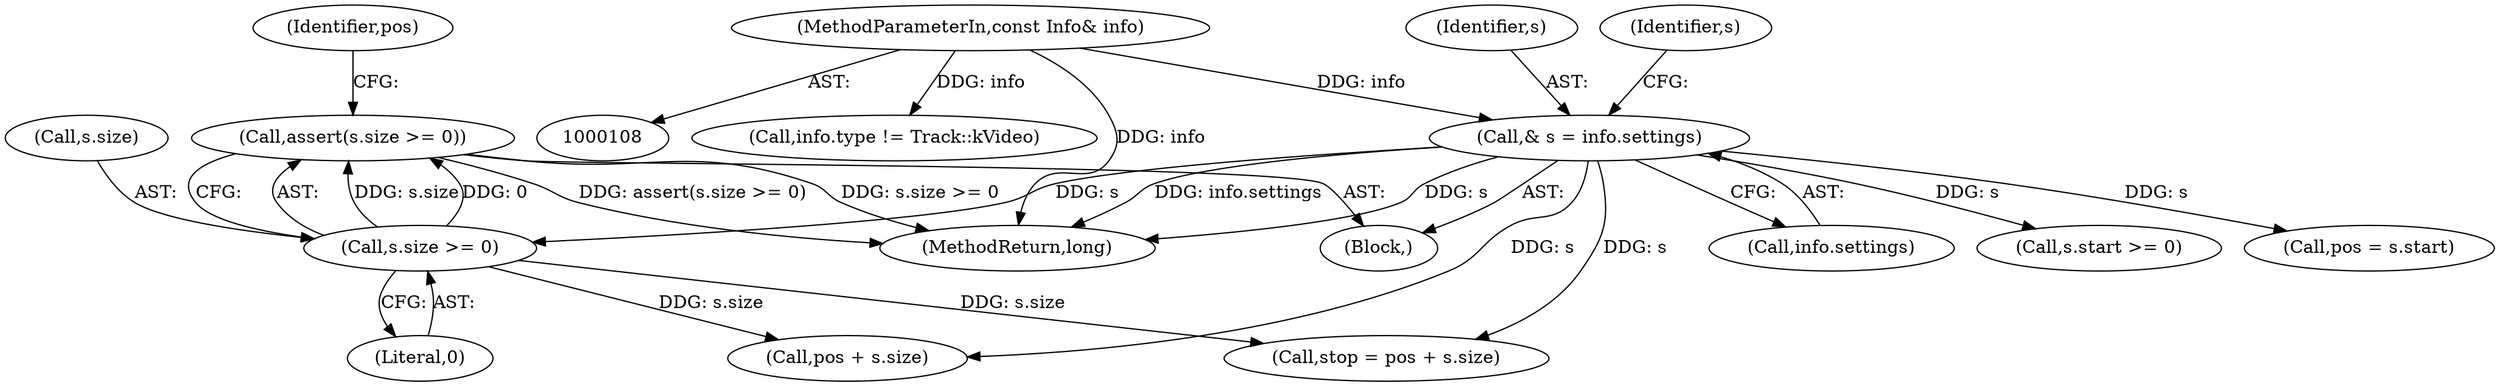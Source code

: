 digraph "0_Android_cc274e2abe8b2a6698a5c47d8aa4bb45f1f9538d_41@API" {
"1000158" [label="(Call,assert(s.size >= 0))"];
"1000159" [label="(Call,s.size >= 0)"];
"1000147" [label="(Call,& s = info.settings)"];
"1000110" [label="(MethodParameterIn,const Info& info)"];
"1000177" [label="(Call,pos + s.size)"];
"1000110" [label="(MethodParameterIn,const Info& info)"];
"1000149" [label="(Call,info.settings)"];
"1000148" [label="(Identifier,s)"];
"1000163" [label="(Literal,0)"];
"1000159" [label="(Call,s.size >= 0)"];
"1000175" [label="(Call,stop = pos + s.size)"];
"1000155" [label="(Identifier,s)"];
"1000153" [label="(Call,s.start >= 0)"];
"1000323" [label="(MethodReturn,long)"];
"1000160" [label="(Call,s.size)"];
"1000121" [label="(Call,info.type != Track::kVideo)"];
"1000158" [label="(Call,assert(s.size >= 0))"];
"1000147" [label="(Call,& s = info.settings)"];
"1000165" [label="(Call,pos = s.start)"];
"1000166" [label="(Identifier,pos)"];
"1000114" [label="(Block,)"];
"1000158" -> "1000114"  [label="AST: "];
"1000158" -> "1000159"  [label="CFG: "];
"1000159" -> "1000158"  [label="AST: "];
"1000166" -> "1000158"  [label="CFG: "];
"1000158" -> "1000323"  [label="DDG: s.size >= 0"];
"1000158" -> "1000323"  [label="DDG: assert(s.size >= 0)"];
"1000159" -> "1000158"  [label="DDG: s.size"];
"1000159" -> "1000158"  [label="DDG: 0"];
"1000159" -> "1000163"  [label="CFG: "];
"1000160" -> "1000159"  [label="AST: "];
"1000163" -> "1000159"  [label="AST: "];
"1000147" -> "1000159"  [label="DDG: s"];
"1000159" -> "1000175"  [label="DDG: s.size"];
"1000159" -> "1000177"  [label="DDG: s.size"];
"1000147" -> "1000114"  [label="AST: "];
"1000147" -> "1000149"  [label="CFG: "];
"1000148" -> "1000147"  [label="AST: "];
"1000149" -> "1000147"  [label="AST: "];
"1000155" -> "1000147"  [label="CFG: "];
"1000147" -> "1000323"  [label="DDG: info.settings"];
"1000147" -> "1000323"  [label="DDG: s"];
"1000110" -> "1000147"  [label="DDG: info"];
"1000147" -> "1000153"  [label="DDG: s"];
"1000147" -> "1000165"  [label="DDG: s"];
"1000147" -> "1000175"  [label="DDG: s"];
"1000147" -> "1000177"  [label="DDG: s"];
"1000110" -> "1000108"  [label="AST: "];
"1000110" -> "1000323"  [label="DDG: info"];
"1000110" -> "1000121"  [label="DDG: info"];
}
